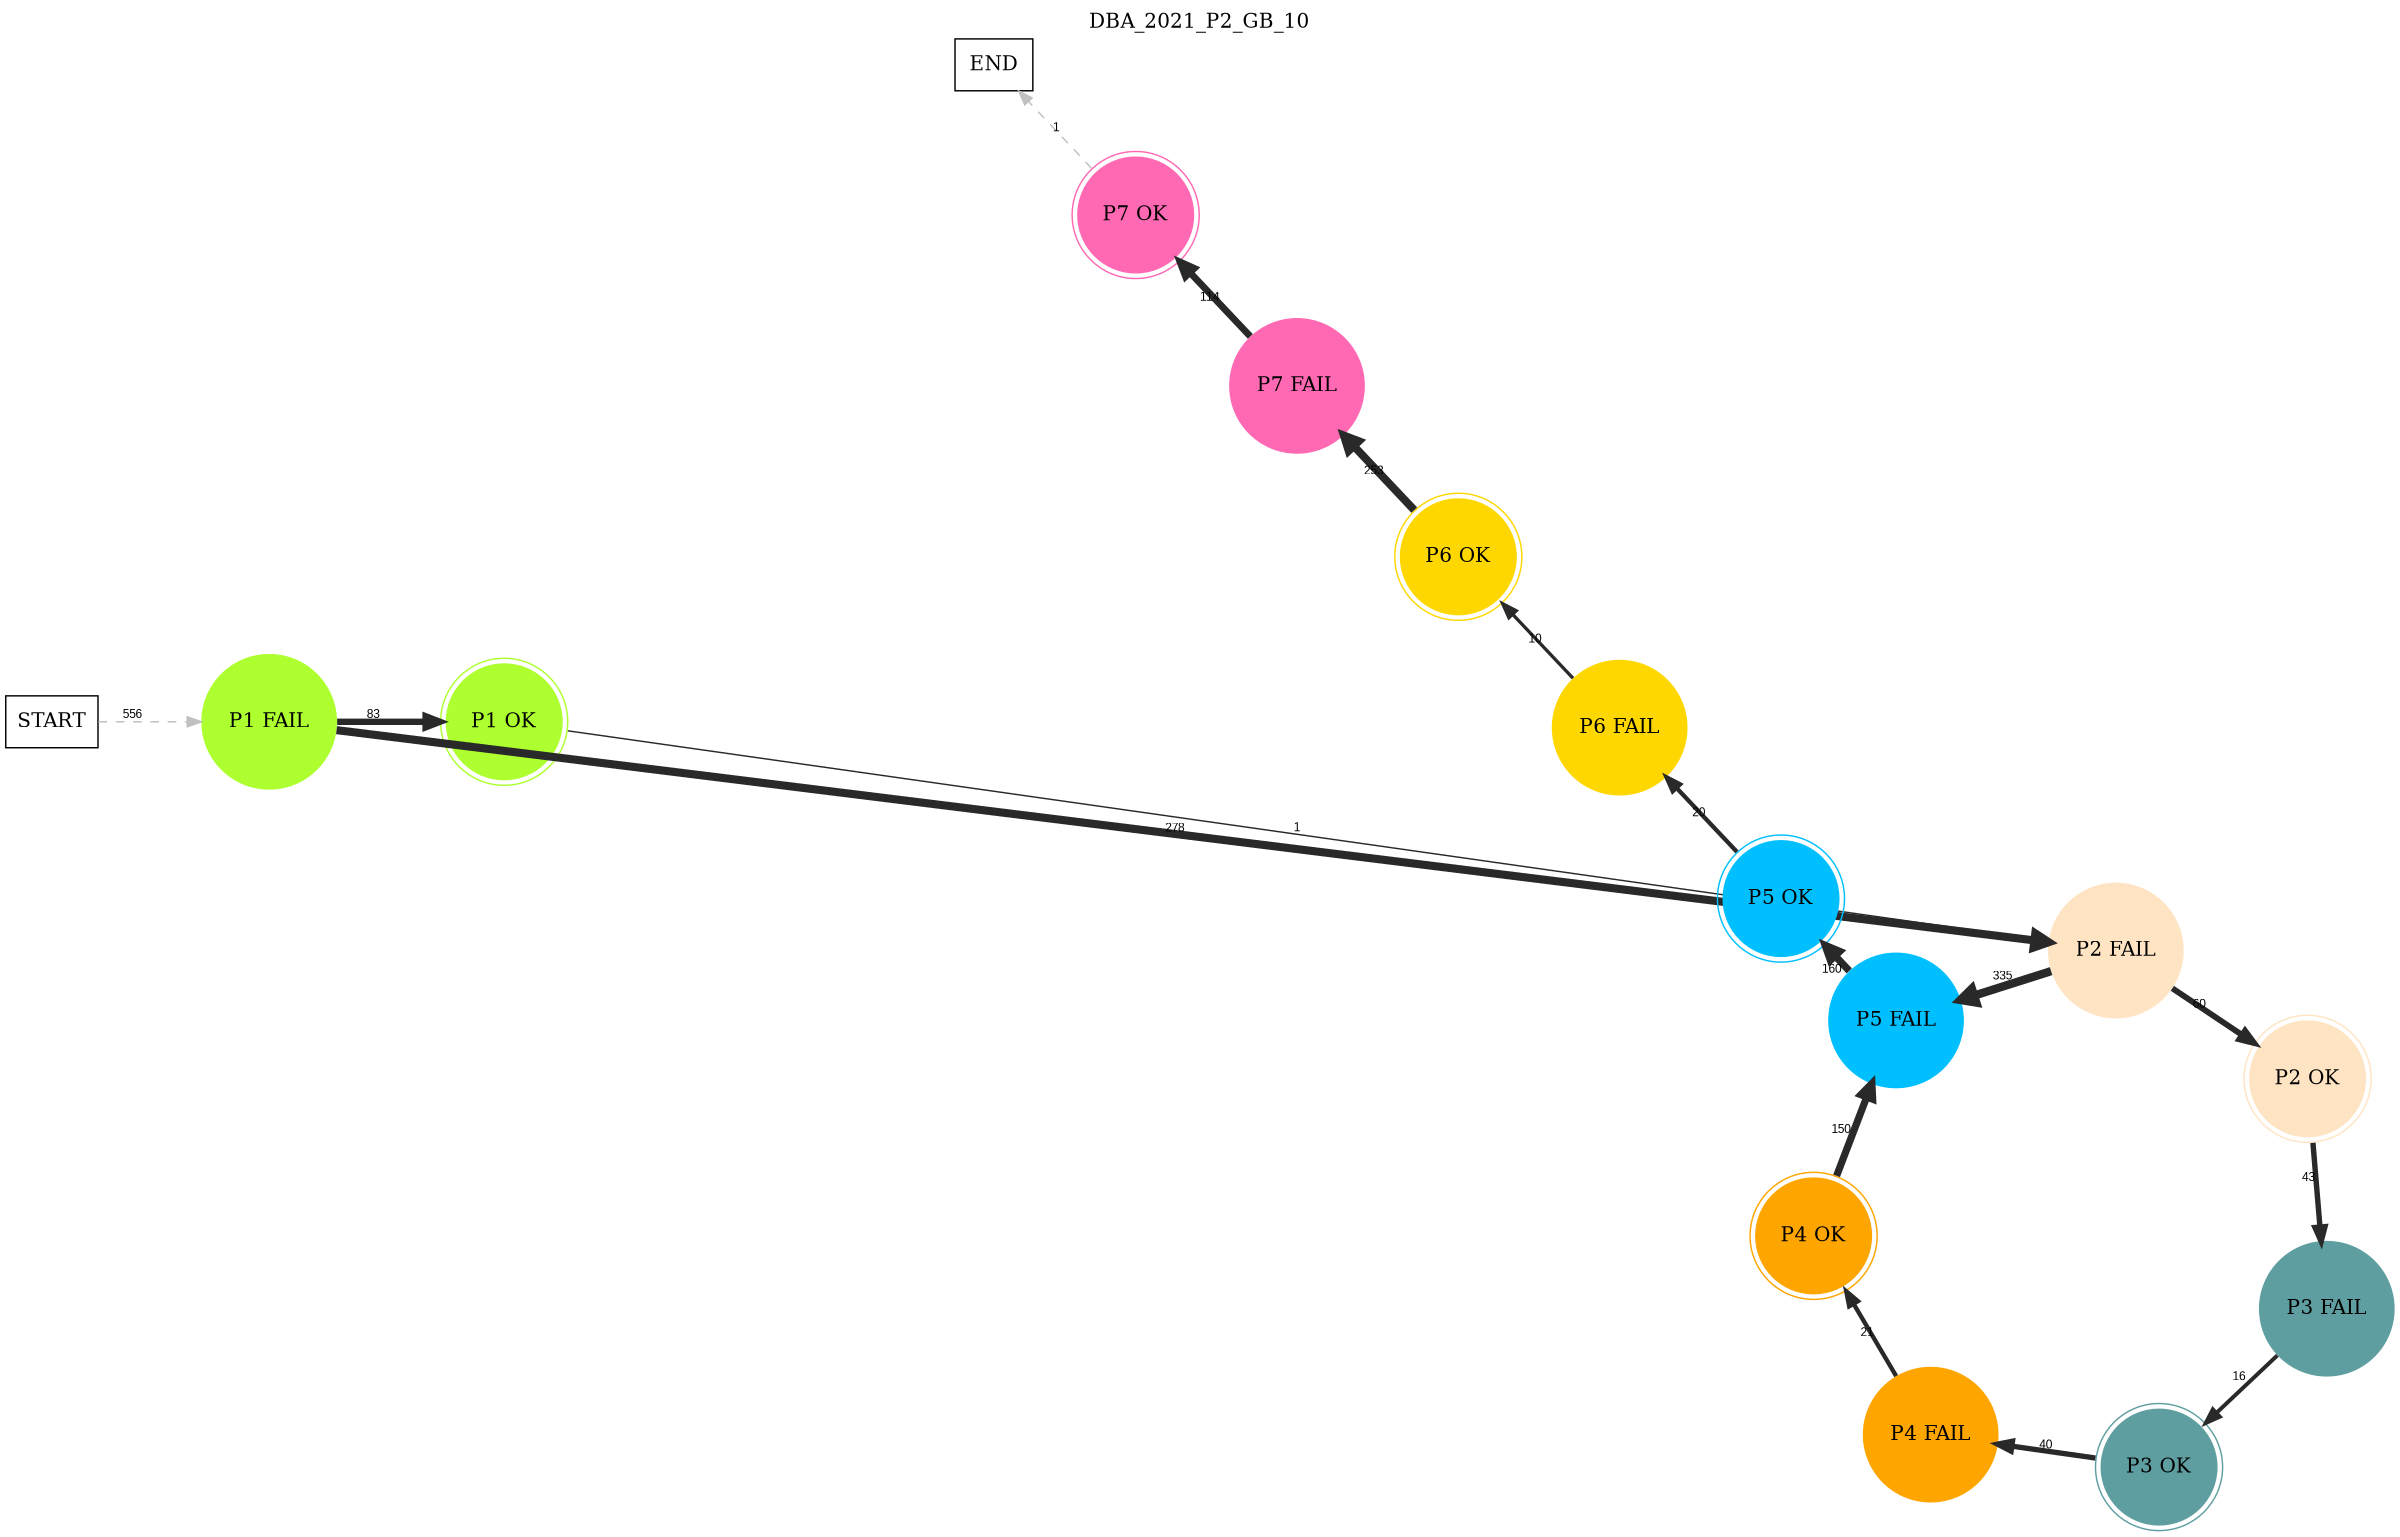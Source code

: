 digraph DBA_2021_P2_GB_10 {
	labelloc="t";
	label=DBA_2021_P2_GB_10;
	dpi = 150
	size="16,11!";
	margin = 0;
layout=circo;
"START" [shape=box, fillcolor=white, style=filled, color=black]
"P1 FAIL" [shape=circle, color=greenyellow, style=filled]
"P1 OK" [shape=circle, color=greenyellow, peripheries=2, style=filled]
"P2 FAIL" [shape=circle, color=bisque, style=filled]
"P2 OK" [shape=circle, color=bisque, peripheries=2, style=filled]
"P3 FAIL" [shape=circle, color=cadetblue, style=filled]
"P3 OK" [shape=circle, color=cadetblue, peripheries=2, style=filled]
"P4 FAIL" [shape=circle, color=orange, style=filled]
"P4 OK" [shape=circle, color=orange, peripheries=2, style=filled]
"P5 FAIL" [shape=circle, color=deepskyblue, style=filled]
"P5 OK" [shape=circle, color=deepskyblue, peripheries=2, style=filled]
"P6 FAIL" [shape=circle, color=gold, style=filled]
"P6 OK" [shape=circle, color=gold, peripheries=2, style=filled]
"P7 FAIL" [shape=circle, color=hotpink, style=filled]
"P7 OK" [shape=circle, color=hotpink, peripheries=2, style=filled]
"END" [shape=box, fillcolor=white, style=filled, color=black]
"START" -> "P1 FAIL" [ style = dashed color=grey label ="556" labelfloat=false fontname="Arial" fontsize=8]

"P1 FAIL" -> "P1 OK" [ color=grey16 penwidth = "4.4188406077966"label ="83" labelfloat=false fontname="Arial" fontsize=8]

"P1 FAIL" -> "P2 FAIL" [ color=grey16 penwidth = "5.62762111369064"label ="278" labelfloat=false fontname="Arial" fontsize=8]

"P1 OK" -> "P2 FAIL" [ color=grey16 penwidth = "1"label ="1" labelfloat=false fontname="Arial" fontsize=8]

"P2 FAIL" -> "P2 OK" [ color=grey16 penwidth = "4.0943445622221"label ="60" labelfloat=false fontname="Arial" fontsize=8]

"P2 FAIL" -> "P5 FAIL" [ color=grey16 penwidth = "5.81413053182507"label ="335" labelfloat=false fontname="Arial" fontsize=8]

"P2 OK" -> "P3 FAIL" [ color=grey16 penwidth = "3.76120011569356"label ="43" labelfloat=false fontname="Arial" fontsize=8]

"P3 FAIL" -> "P3 OK" [ color=grey16 penwidth = "2.77258872223978"label ="16" labelfloat=false fontname="Arial" fontsize=8]

"P3 OK" -> "P4 FAIL" [ color=grey16 penwidth = "3.68887945411394"label ="40" labelfloat=false fontname="Arial" fontsize=8]

"P4 FAIL" -> "P4 OK" [ color=grey16 penwidth = "3.04452243772342"label ="21" labelfloat=false fontname="Arial" fontsize=8]

"P4 OK" -> "P5 FAIL" [ color=grey16 penwidth = "5.01063529409626"label ="150" labelfloat=false fontname="Arial" fontsize=8]

"P5 FAIL" -> "P5 OK" [ color=grey16 penwidth = "5.07517381523383"label ="160" labelfloat=false fontname="Arial" fontsize=8]

"P5 OK" -> "P6 FAIL" [ color=grey16 penwidth = "2.99573227355399"label ="20" labelfloat=false fontname="Arial" fontsize=8]

"P6 FAIL" -> "P6 OK" [ color=grey16 penwidth = "2.30258509299405"label ="10" labelfloat=false fontname="Arial" fontsize=8]

"P6 OK" -> "P7 FAIL" [ color=grey16 penwidth = "5.53338948872752"label ="253" labelfloat=false fontname="Arial" fontsize=8]

"P7 FAIL" -> "P7 OK" [ color=grey16 penwidth = "4.7361984483945"label ="114" labelfloat=false fontname="Arial" fontsize=8]

"P7 OK" -> "END" [ style = dashed color=grey label ="1" labelfloat=false fontname="Arial" fontsize=8]

}
